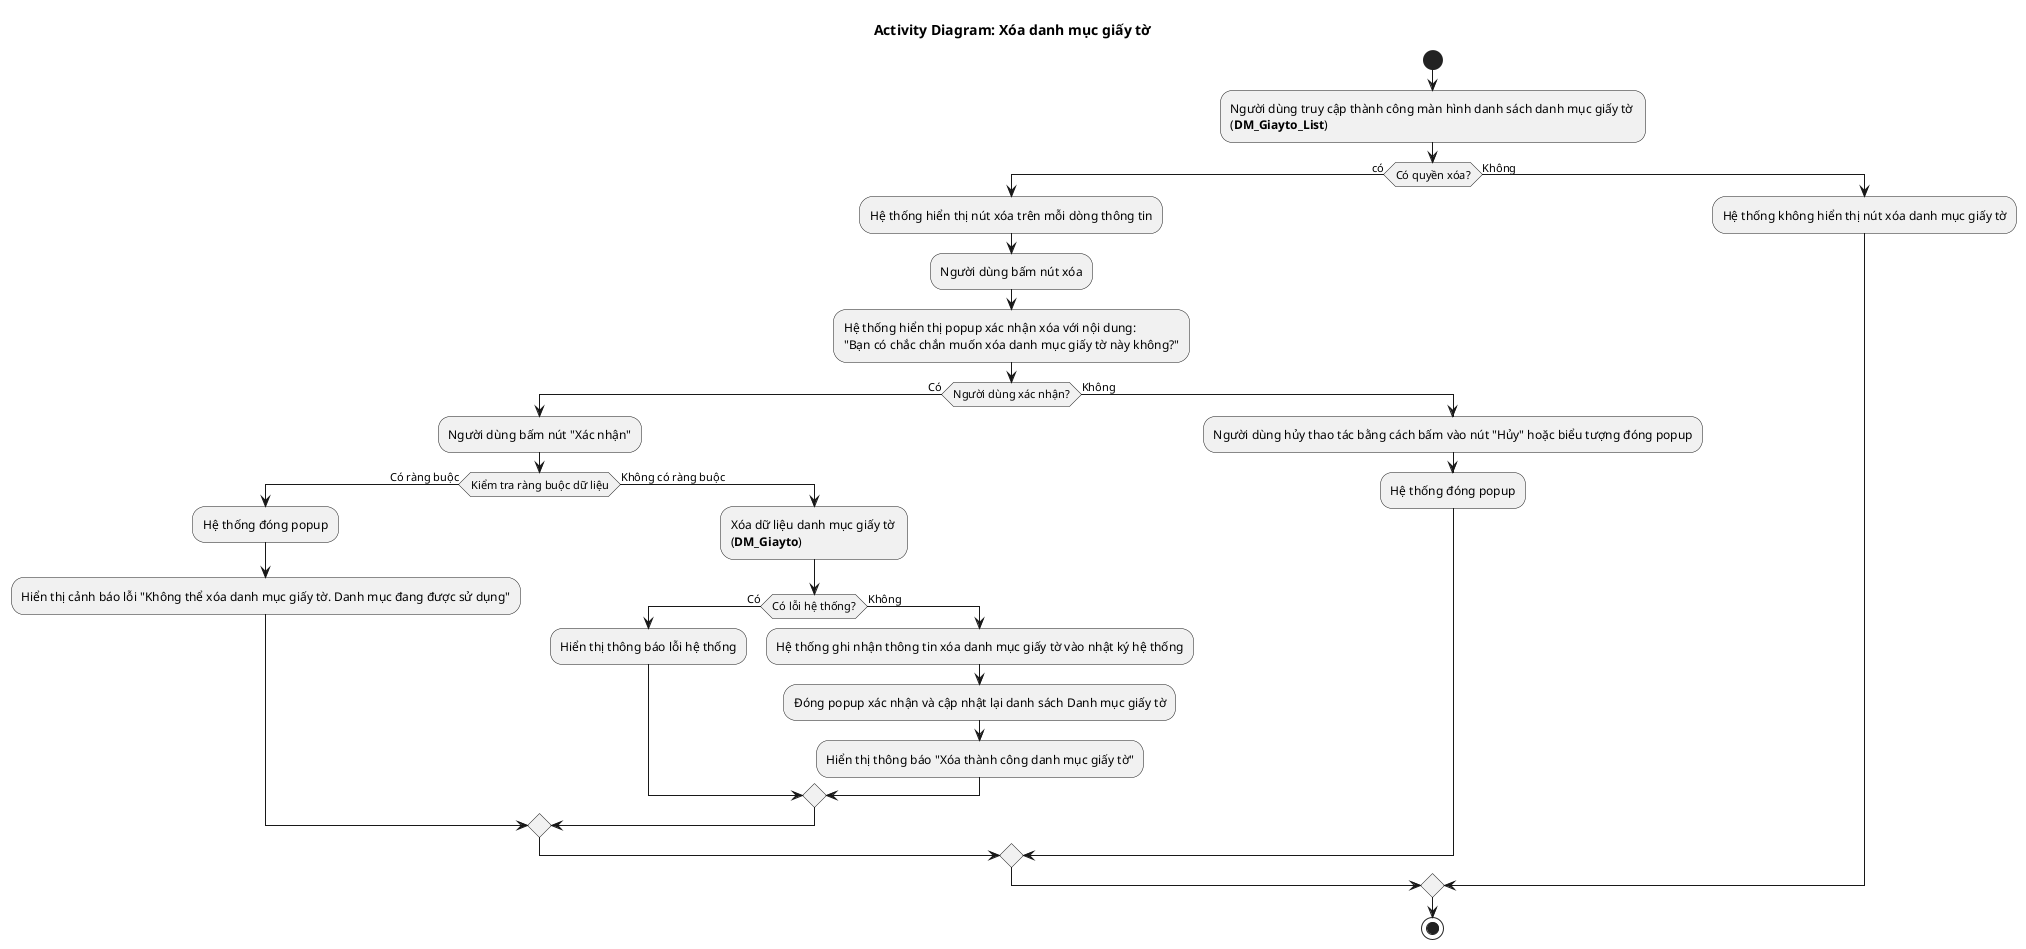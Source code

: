 @startuml DM_Giayto_Delete
!pragma layout smetana
title Activity Diagram: Xóa danh mục giấy tờ

start
:Người dùng truy cập thành công màn hình danh sách danh mục giấy tờ \n(**DM_Giayto_List**);
if (Có quyền xóa?) then (có)
:Hệ thống hiển thị nút xóa trên mỗi dòng thông tin;
:Người dùng bấm nút xóa;
:Hệ thống hiển thị popup xác nhận xóa với nội dung:\n"Bạn có chắc chắn muốn xóa danh mục giấy tờ này không?";
if (Người dùng xác nhận?) then (Có)
  :Người dùng bấm nút "Xác nhận";
  if (Kiểm tra ràng buộc dữ liệu) then (Có ràng buộc)
    :Hệ thống đóng popup;
    :Hiển thị cảnh báo lỗi "Không thể xóa danh mục giấy tờ. Danh mục đang được sử dụng";
  else (Không có ràng buộc)
    :Xóa dữ liệu danh mục giấy tờ \n(**DM_Giayto**);
    if (Có lỗi hệ thống?) then (Có)
      :Hiển thị thông báo lỗi hệ thống;
    else (Không)
      :Hệ thống ghi nhận thông tin xóa danh mục giấy tờ vào nhật ký hệ thống;
      :Đóng popup xác nhận và cập nhật lại danh sách Danh mục giấy tờ;
      :Hiển thị thông báo "Xóa thành công danh mục giấy tờ";
    endif
  endif
else (Không)
  :Người dùng hủy thao tác bằng cách bấm vào nút "Hủy" hoặc biểu tượng đóng popup;
  :Hệ thống đóng popup;
endif
else (Không)
:Hệ thống không hiển thị nút xóa danh mục giấy tờ;
endif
stop
@enduml

